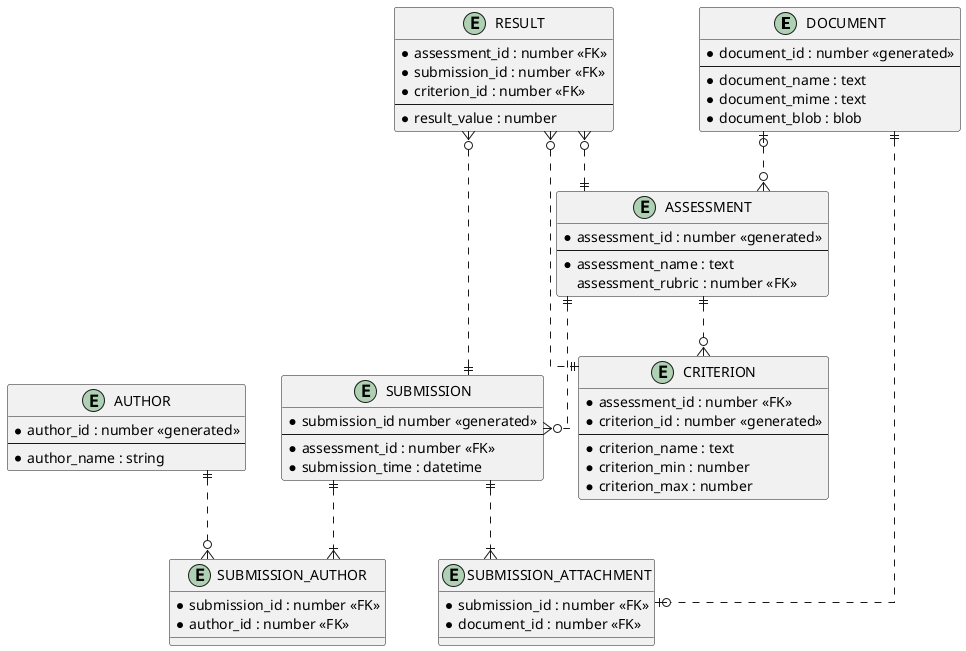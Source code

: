 @startuml
' avoid problems with angled crows feet
skinparam linetype ortho


entity DOCUMENT {
  * document_id : number <<generated>>
  ---
  * document_name : text
  * document_mime : text
  * document_blob : blob
}


entity ASSESSMENT {
  * assessment_id : number <<generated>>
  ---
  * assessment_name : text
  assessment_rubric : number <<FK>>
}
DOCUMENT |o..o{ ASSESSMENT


entity CRITERION {
  * assessment_id : number <<FK>>
  * criterion_id : number <<generated>>
  ---
  * criterion_name : text
  * criterion_min : number
  * criterion_max : number
}
ASSESSMENT ||..o{ CRITERION








entity AUTHOR {
 * author_id : number <<generated>>
 ---
 * author_name : string
}


entity SUBMISSION {
  * submission_id number <<generated>>
  ---
  * assessment_id : number <<FK>>
  * submission_time : datetime
}
ASSESSMENT ||..o{ SUBMISSION


entity SUBMISSION_AUTHOR {
  * submission_id : number <<FK>>
  * author_id : number <<FK>>
}
SUBMISSION ||..|{ SUBMISSION_AUTHOR
AUTHOR ||..o{ SUBMISSION_AUTHOR


entity SUBMISSION_ATTACHMENT {
  * submission_id : number <<FK>>
  * document_id : number <<FK>>
}
SUBMISSION ||..|{ SUBMISSION_ATTACHMENT
DOCUMENT ||..o| SUBMISSION_ATTACHMENT


entity RESULT {
  * assessment_id : number <<FK>>
  * submission_id : number <<FK>>
  * criterion_id : number <<FK>>
  ---
  * result_value : number
}
RESULT }o..|| ASSESSMENT
RESULT }o..|| CRITERION
RESULT }o..|| SUBMISSION
@enduml
